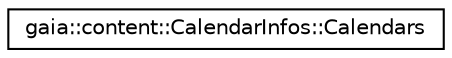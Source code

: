 digraph G
{
  edge [fontname="Helvetica",fontsize="10",labelfontname="Helvetica",labelfontsize="10"];
  node [fontname="Helvetica",fontsize="10",shape=record];
  rankdir=LR;
  Node1 [label="gaia::content::CalendarInfos::Calendars",height=0.2,width=0.4,color="black", fillcolor="white", style="filled",URL="$d3/d96/classgaia_1_1content_1_1_calendar_infos_1_1_calendars.html",tooltip="This table holds the calendar-specific information."];
}
